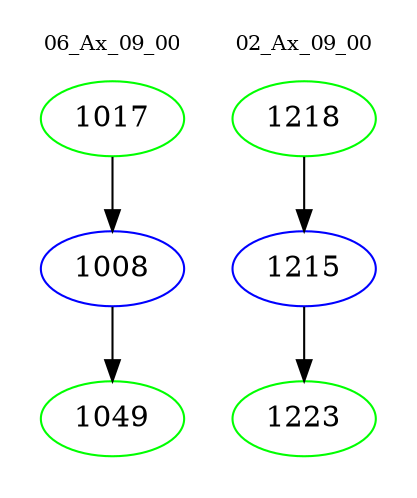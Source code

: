 digraph{
subgraph cluster_0 {
color = white
label = "06_Ax_09_00";
fontsize=10;
T0_1017 [label="1017", color="green"]
T0_1017 -> T0_1008 [color="black"]
T0_1008 [label="1008", color="blue"]
T0_1008 -> T0_1049 [color="black"]
T0_1049 [label="1049", color="green"]
}
subgraph cluster_1 {
color = white
label = "02_Ax_09_00";
fontsize=10;
T1_1218 [label="1218", color="green"]
T1_1218 -> T1_1215 [color="black"]
T1_1215 [label="1215", color="blue"]
T1_1215 -> T1_1223 [color="black"]
T1_1223 [label="1223", color="green"]
}
}
